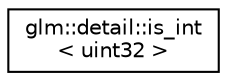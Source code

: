 digraph "Graphical Class Hierarchy"
{
 // LATEX_PDF_SIZE
  edge [fontname="Helvetica",fontsize="10",labelfontname="Helvetica",labelfontsize="10"];
  node [fontname="Helvetica",fontsize="10",shape=record];
  rankdir="LR";
  Node0 [label="glm::detail::is_int\l\< uint32 \>",height=0.2,width=0.4,color="black", fillcolor="white", style="filled",URL="$structglm_1_1detail_1_1is__int_3_01uint32_01_4.html",tooltip=" "];
}
